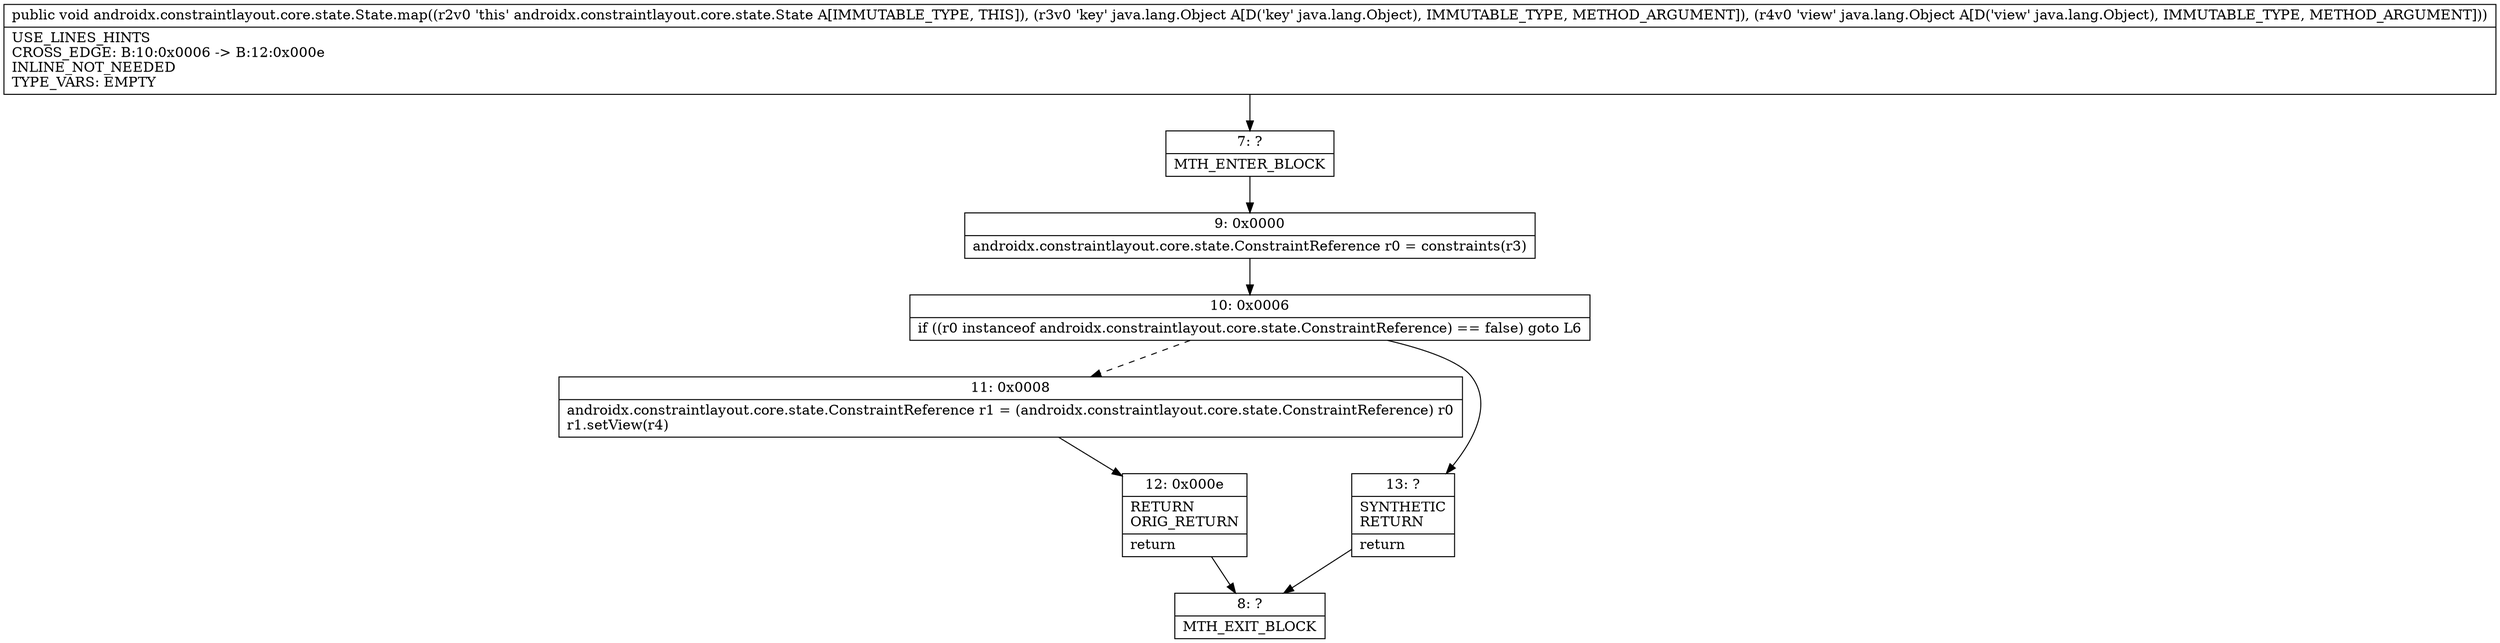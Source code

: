 digraph "CFG forandroidx.constraintlayout.core.state.State.map(Ljava\/lang\/Object;Ljava\/lang\/Object;)V" {
Node_7 [shape=record,label="{7\:\ ?|MTH_ENTER_BLOCK\l}"];
Node_9 [shape=record,label="{9\:\ 0x0000|androidx.constraintlayout.core.state.ConstraintReference r0 = constraints(r3)\l}"];
Node_10 [shape=record,label="{10\:\ 0x0006|if ((r0 instanceof androidx.constraintlayout.core.state.ConstraintReference) == false) goto L6\l}"];
Node_11 [shape=record,label="{11\:\ 0x0008|androidx.constraintlayout.core.state.ConstraintReference r1 = (androidx.constraintlayout.core.state.ConstraintReference) r0\lr1.setView(r4)\l}"];
Node_12 [shape=record,label="{12\:\ 0x000e|RETURN\lORIG_RETURN\l|return\l}"];
Node_8 [shape=record,label="{8\:\ ?|MTH_EXIT_BLOCK\l}"];
Node_13 [shape=record,label="{13\:\ ?|SYNTHETIC\lRETURN\l|return\l}"];
MethodNode[shape=record,label="{public void androidx.constraintlayout.core.state.State.map((r2v0 'this' androidx.constraintlayout.core.state.State A[IMMUTABLE_TYPE, THIS]), (r3v0 'key' java.lang.Object A[D('key' java.lang.Object), IMMUTABLE_TYPE, METHOD_ARGUMENT]), (r4v0 'view' java.lang.Object A[D('view' java.lang.Object), IMMUTABLE_TYPE, METHOD_ARGUMENT]))  | USE_LINES_HINTS\lCROSS_EDGE: B:10:0x0006 \-\> B:12:0x000e\lINLINE_NOT_NEEDED\lTYPE_VARS: EMPTY\l}"];
MethodNode -> Node_7;Node_7 -> Node_9;
Node_9 -> Node_10;
Node_10 -> Node_11[style=dashed];
Node_10 -> Node_13;
Node_11 -> Node_12;
Node_12 -> Node_8;
Node_13 -> Node_8;
}

